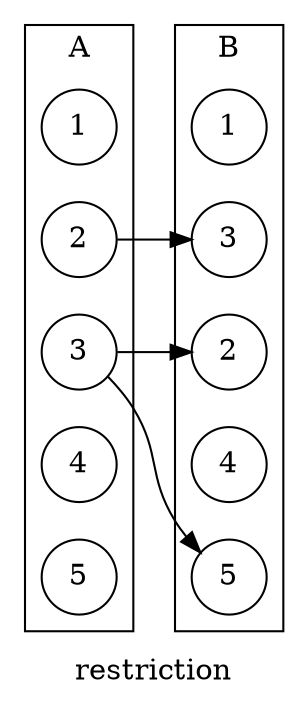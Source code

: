digraph graph_05 {
	node [shape=plaintext]
	 label="restriction"
	 rankdir=LR;
	subgraph cluster_dom {
		node [shape=circle]
		 label="A"
		1
		2
		3
		4
		5
	}
	subgraph cluster_rng {
		node [shape=circle]
		 label="B"
		"1R" [label=1]
		"2R" [label=2]
		"3R" [label=3]
		"4R" [label=4]
		"5R" [label=5]
	}
	2 -> "3R"
	3 -> "2R"
	3 -> "5R"
}
